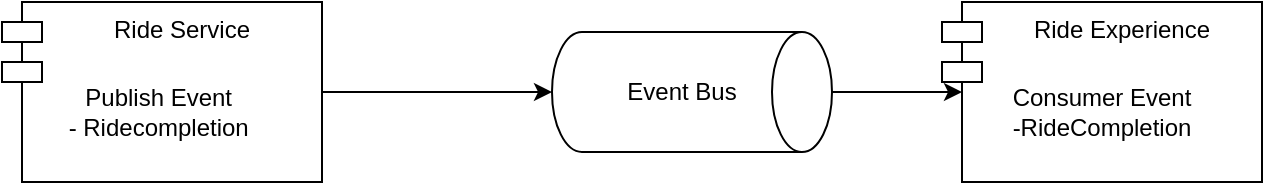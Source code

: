 <mxfile version="24.8.4">
  <diagram name="Page-1" id="tNMz7S3dV9LzRmgL1s44">
    <mxGraphModel dx="910" dy="372" grid="1" gridSize="10" guides="1" tooltips="1" connect="1" arrows="1" fold="1" page="1" pageScale="1" pageWidth="850" pageHeight="1100" math="0" shadow="0">
      <root>
        <mxCell id="0" />
        <mxCell id="1" parent="0" />
        <mxCell id="hfkEIv0AfQCTe4QbgtVN-5" value="Ride Service" style="shape=module;align=left;spacingLeft=20;align=center;verticalAlign=top;whiteSpace=wrap;html=1;" vertex="1" parent="1">
          <mxGeometry x="80" y="160" width="160" height="90" as="geometry" />
        </mxCell>
        <mxCell id="hfkEIv0AfQCTe4QbgtVN-6" value="Publish Event&amp;nbsp;&lt;div&gt;- Ridecompletion&amp;nbsp;&lt;/div&gt;" style="text;html=1;align=center;verticalAlign=middle;whiteSpace=wrap;rounded=0;" vertex="1" parent="1">
          <mxGeometry x="100" y="190" width="120" height="50" as="geometry" />
        </mxCell>
        <mxCell id="hfkEIv0AfQCTe4QbgtVN-7" value="" style="shape=cylinder3;whiteSpace=wrap;html=1;boundedLbl=1;backgroundOutline=1;size=15;rotation=90;" vertex="1" parent="1">
          <mxGeometry x="395" y="135" width="60" height="140" as="geometry" />
        </mxCell>
        <mxCell id="hfkEIv0AfQCTe4QbgtVN-8" value="Event Bus" style="text;html=1;align=center;verticalAlign=middle;whiteSpace=wrap;rounded=0;" vertex="1" parent="1">
          <mxGeometry x="390" y="190" width="60" height="30" as="geometry" />
        </mxCell>
        <mxCell id="hfkEIv0AfQCTe4QbgtVN-10" style="edgeStyle=orthogonalEdgeStyle;rounded=0;orthogonalLoop=1;jettySize=auto;html=1;exitX=1;exitY=0.5;exitDx=0;exitDy=0;entryX=0.5;entryY=1;entryDx=0;entryDy=0;entryPerimeter=0;" edge="1" parent="1" source="hfkEIv0AfQCTe4QbgtVN-5" target="hfkEIv0AfQCTe4QbgtVN-7">
          <mxGeometry relative="1" as="geometry" />
        </mxCell>
        <mxCell id="hfkEIv0AfQCTe4QbgtVN-12" value="Ride Experience&lt;div&gt;&lt;br&gt;&lt;/div&gt;&lt;div&gt;&lt;br&gt;&lt;/div&gt;" style="shape=module;align=left;spacingLeft=20;align=center;verticalAlign=top;whiteSpace=wrap;html=1;" vertex="1" parent="1">
          <mxGeometry x="550" y="160" width="160" height="90" as="geometry" />
        </mxCell>
        <mxCell id="hfkEIv0AfQCTe4QbgtVN-13" value="Consumer Event&lt;div&gt;-RideCompletion&lt;/div&gt;" style="text;html=1;align=center;verticalAlign=middle;whiteSpace=wrap;rounded=0;" vertex="1" parent="1">
          <mxGeometry x="580" y="195" width="100" height="40" as="geometry" />
        </mxCell>
        <mxCell id="hfkEIv0AfQCTe4QbgtVN-14" style="edgeStyle=orthogonalEdgeStyle;rounded=0;orthogonalLoop=1;jettySize=auto;html=1;exitX=0.5;exitY=0;exitDx=0;exitDy=0;exitPerimeter=0;entryX=0;entryY=0.5;entryDx=10;entryDy=0;entryPerimeter=0;" edge="1" parent="1" source="hfkEIv0AfQCTe4QbgtVN-7" target="hfkEIv0AfQCTe4QbgtVN-12">
          <mxGeometry relative="1" as="geometry" />
        </mxCell>
      </root>
    </mxGraphModel>
  </diagram>
</mxfile>
